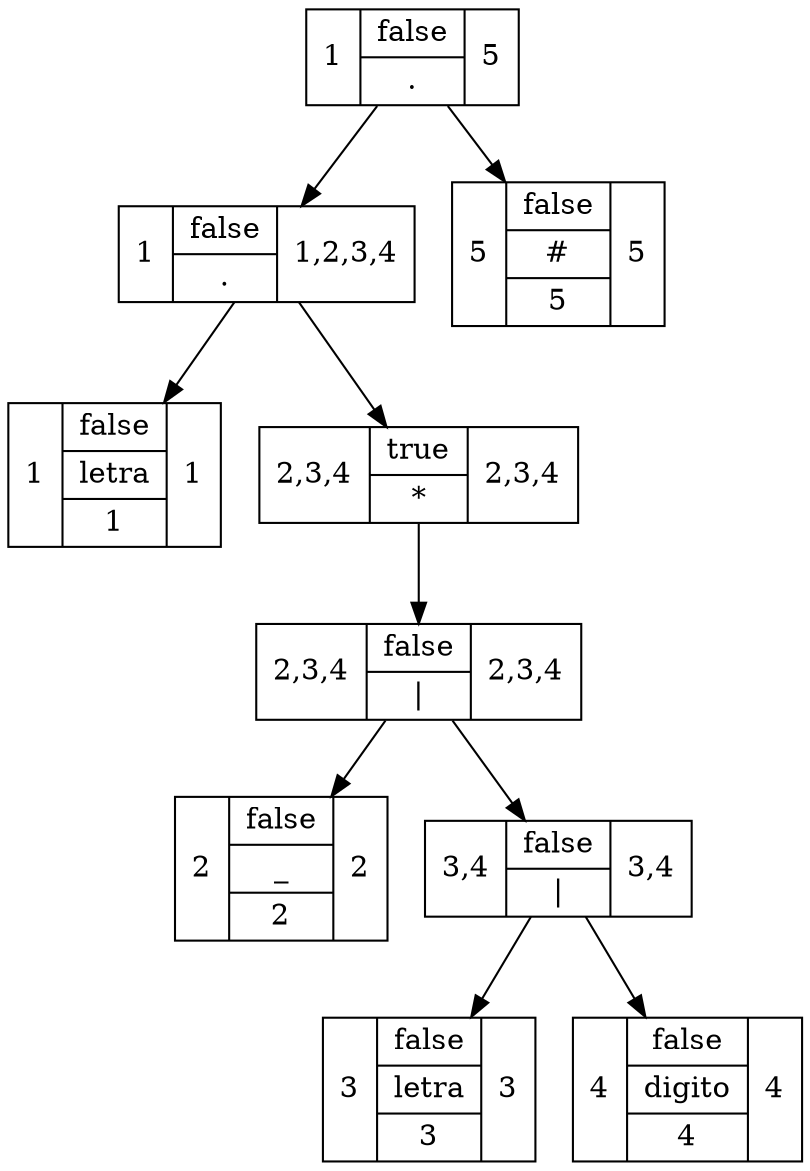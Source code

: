 digraph G{
node [shape=record];

nodo10[label="1|{false|\.}|5"];
nodo10->nodo8
nodo10->nodo9
nodo8[label="1|{false|\.}|1,2,3,4"];
nodo8->nodo1
nodo8->nodo7
nodo1[label="1|{false|{letra}|1}|1"];
nodo7[label="2,3,4|{true|\*}|2,3,4"];
nodo7->nodo6
nodo6[label="2,3,4|{false|\|}|2,3,4"];
nodo6->nodo2
nodo6->nodo5
nodo2[label="2|{false|_|2}|2"];
nodo5[label="3,4|{false|\|}|3,4"];
nodo5->nodo3
nodo5->nodo4
nodo3[label="3|{false|{letra}|3}|3"];
nodo4[label="4|{false|{digito}|4}|4"];
nodo9[label="5|{false|#|5}|5"];

}
